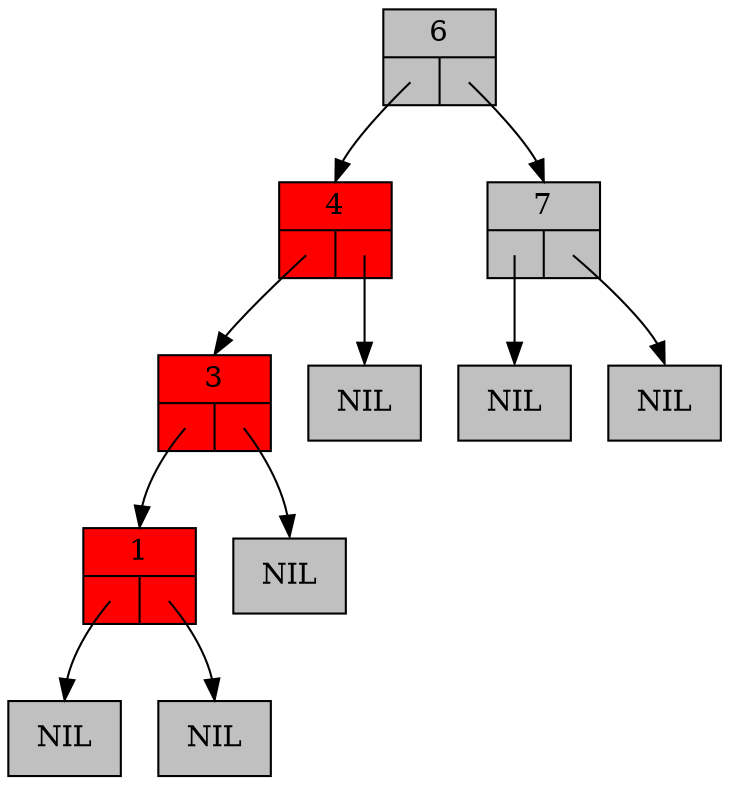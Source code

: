 digraph RedBlackTree {
	graph [ranksep=0.5];
	node [shape = record];

	n1 [style=filled, fillcolor=red, label="{1|{<left>|<right>}}"];
	lnil1 [style=filled, fillcolor=grey, label="NIL"];
	n1:left:c -> lnil1:n [headclip=false, tailclip=false]
	rnil1 [style=filled, fillcolor=grey, label="NIL"];
	n1:right:c -> rnil1:n [headclip=false, tailclip=false]
	n3 [style=filled, fillcolor=red, label="{3|{<left>|<right>}}"];
	n3:left:c -> n1:n [headclip=false, tailclip=false]
	rnil3 [style=filled, fillcolor=grey, label="NIL"];
	n3:right:c -> rnil3:n [headclip=false, tailclip=false]
	n4 [style=filled, fillcolor=red, label="{4|{<left>|<right>}}"];
	n4:left:c -> n3:n [headclip=false, tailclip=false]
	rnil4 [style=filled, fillcolor=grey, label="NIL"];
	n4:right:c -> rnil4:n [headclip=false, tailclip=false]
	n6 [style=filled, fillcolor=grey, label="{6|{<left>|<right>}}"];
	n6:left:c -> n4:n [headclip=false, tailclip=false]
	n6:right:c -> n7:n [headclip=false, tailclip=false]
	n7 [style=filled, fillcolor=grey, label="{7|{<left>|<right>}}"];
	lnil7 [style=filled, fillcolor=grey, label="NIL"];
	n7:left:c -> lnil7:n [headclip=false, tailclip=false]
	rnil7 [style=filled, fillcolor=grey, label="NIL"];
	n7:right:c -> rnil7:n [headclip=false, tailclip=false]

}
